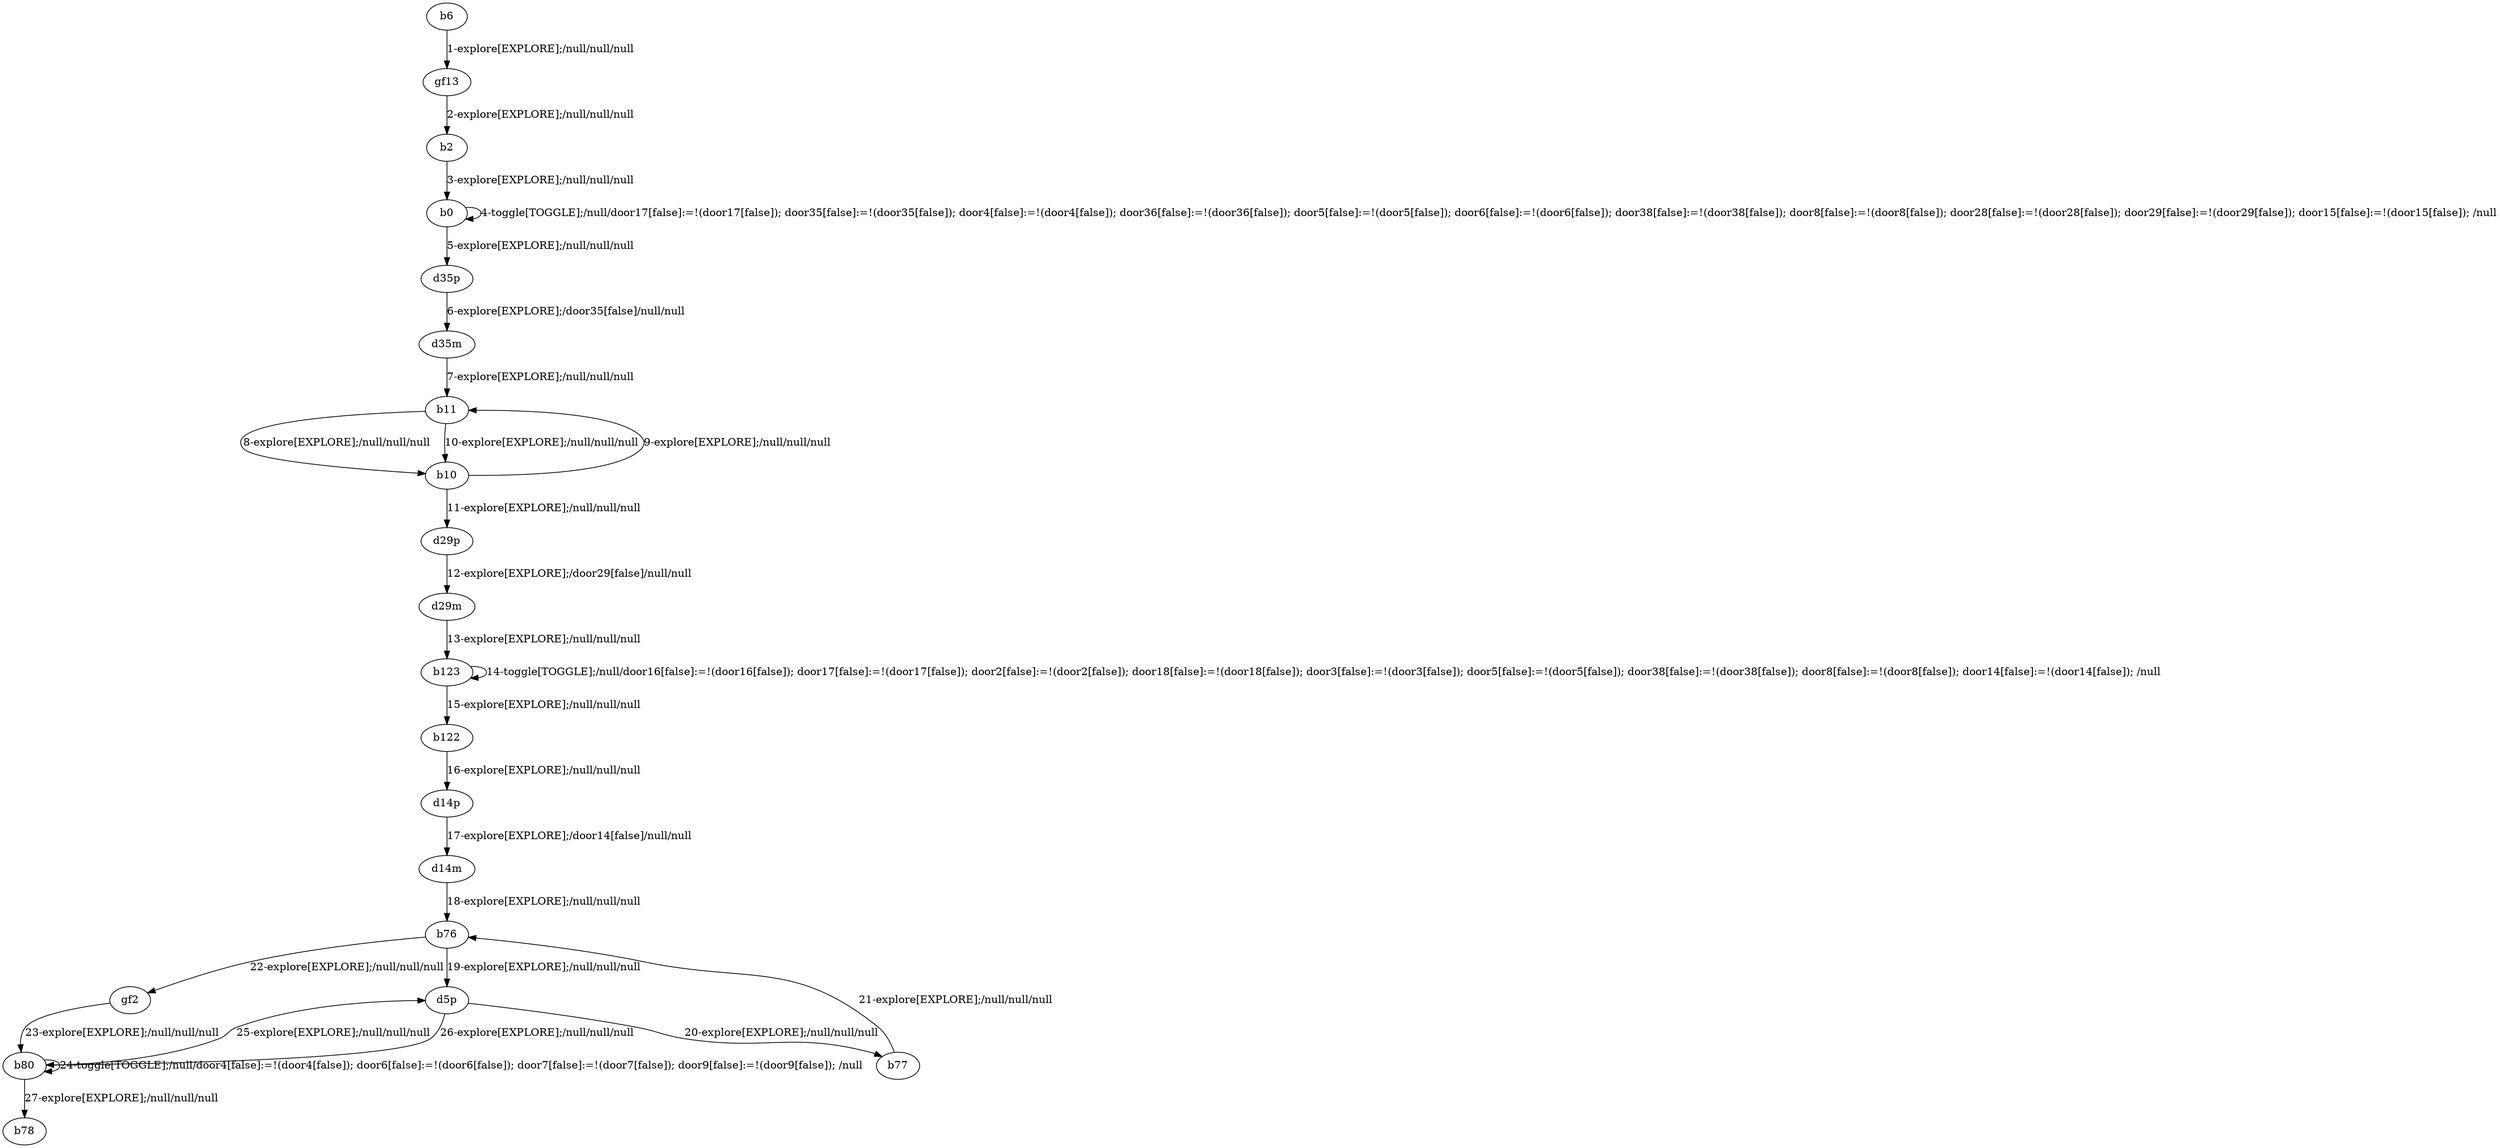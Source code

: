# Total number of goals covered by this test: 1
# b80 --> b78

digraph g {
"b6" -> "gf13" [label = "1-explore[EXPLORE];/null/null/null"];
"gf13" -> "b2" [label = "2-explore[EXPLORE];/null/null/null"];
"b2" -> "b0" [label = "3-explore[EXPLORE];/null/null/null"];
"b0" -> "b0" [label = "4-toggle[TOGGLE];/null/door17[false]:=!(door17[false]); door35[false]:=!(door35[false]); door4[false]:=!(door4[false]); door36[false]:=!(door36[false]); door5[false]:=!(door5[false]); door6[false]:=!(door6[false]); door38[false]:=!(door38[false]); door8[false]:=!(door8[false]); door28[false]:=!(door28[false]); door29[false]:=!(door29[false]); door15[false]:=!(door15[false]); /null"];
"b0" -> "d35p" [label = "5-explore[EXPLORE];/null/null/null"];
"d35p" -> "d35m" [label = "6-explore[EXPLORE];/door35[false]/null/null"];
"d35m" -> "b11" [label = "7-explore[EXPLORE];/null/null/null"];
"b11" -> "b10" [label = "8-explore[EXPLORE];/null/null/null"];
"b10" -> "b11" [label = "9-explore[EXPLORE];/null/null/null"];
"b11" -> "b10" [label = "10-explore[EXPLORE];/null/null/null"];
"b10" -> "d29p" [label = "11-explore[EXPLORE];/null/null/null"];
"d29p" -> "d29m" [label = "12-explore[EXPLORE];/door29[false]/null/null"];
"d29m" -> "b123" [label = "13-explore[EXPLORE];/null/null/null"];
"b123" -> "b123" [label = "14-toggle[TOGGLE];/null/door16[false]:=!(door16[false]); door17[false]:=!(door17[false]); door2[false]:=!(door2[false]); door18[false]:=!(door18[false]); door3[false]:=!(door3[false]); door5[false]:=!(door5[false]); door38[false]:=!(door38[false]); door8[false]:=!(door8[false]); door14[false]:=!(door14[false]); /null"];
"b123" -> "b122" [label = "15-explore[EXPLORE];/null/null/null"];
"b122" -> "d14p" [label = "16-explore[EXPLORE];/null/null/null"];
"d14p" -> "d14m" [label = "17-explore[EXPLORE];/door14[false]/null/null"];
"d14m" -> "b76" [label = "18-explore[EXPLORE];/null/null/null"];
"b76" -> "d5p" [label = "19-explore[EXPLORE];/null/null/null"];
"d5p" -> "b77" [label = "20-explore[EXPLORE];/null/null/null"];
"b77" -> "b76" [label = "21-explore[EXPLORE];/null/null/null"];
"b76" -> "gf2" [label = "22-explore[EXPLORE];/null/null/null"];
"gf2" -> "b80" [label = "23-explore[EXPLORE];/null/null/null"];
"b80" -> "b80" [label = "24-toggle[TOGGLE];/null/door4[false]:=!(door4[false]); door6[false]:=!(door6[false]); door7[false]:=!(door7[false]); door9[false]:=!(door9[false]); /null"];
"b80" -> "d5p" [label = "25-explore[EXPLORE];/null/null/null"];
"d5p" -> "b80" [label = "26-explore[EXPLORE];/null/null/null"];
"b80" -> "b78" [label = "27-explore[EXPLORE];/null/null/null"];
}